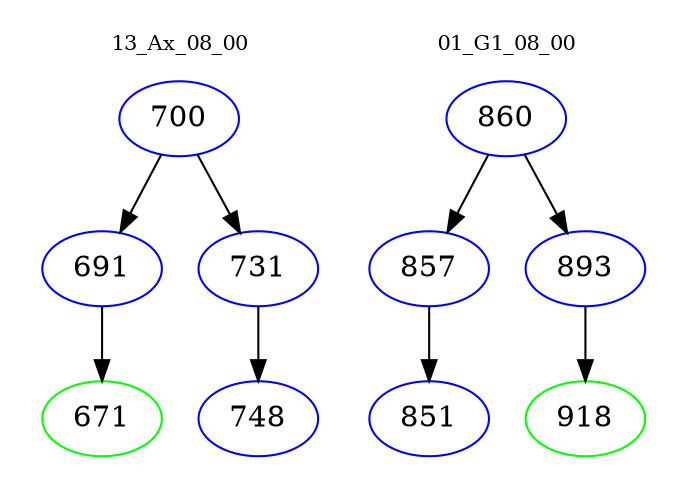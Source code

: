digraph{
subgraph cluster_0 {
color = white
label = "13_Ax_08_00";
fontsize=10;
T0_700 [label="700", color="blue"]
T0_700 -> T0_691 [color="black"]
T0_691 [label="691", color="blue"]
T0_691 -> T0_671 [color="black"]
T0_671 [label="671", color="green"]
T0_700 -> T0_731 [color="black"]
T0_731 [label="731", color="blue"]
T0_731 -> T0_748 [color="black"]
T0_748 [label="748", color="blue"]
}
subgraph cluster_1 {
color = white
label = "01_G1_08_00";
fontsize=10;
T1_860 [label="860", color="blue"]
T1_860 -> T1_857 [color="black"]
T1_857 [label="857", color="blue"]
T1_857 -> T1_851 [color="black"]
T1_851 [label="851", color="blue"]
T1_860 -> T1_893 [color="black"]
T1_893 [label="893", color="blue"]
T1_893 -> T1_918 [color="black"]
T1_918 [label="918", color="green"]
}
}
